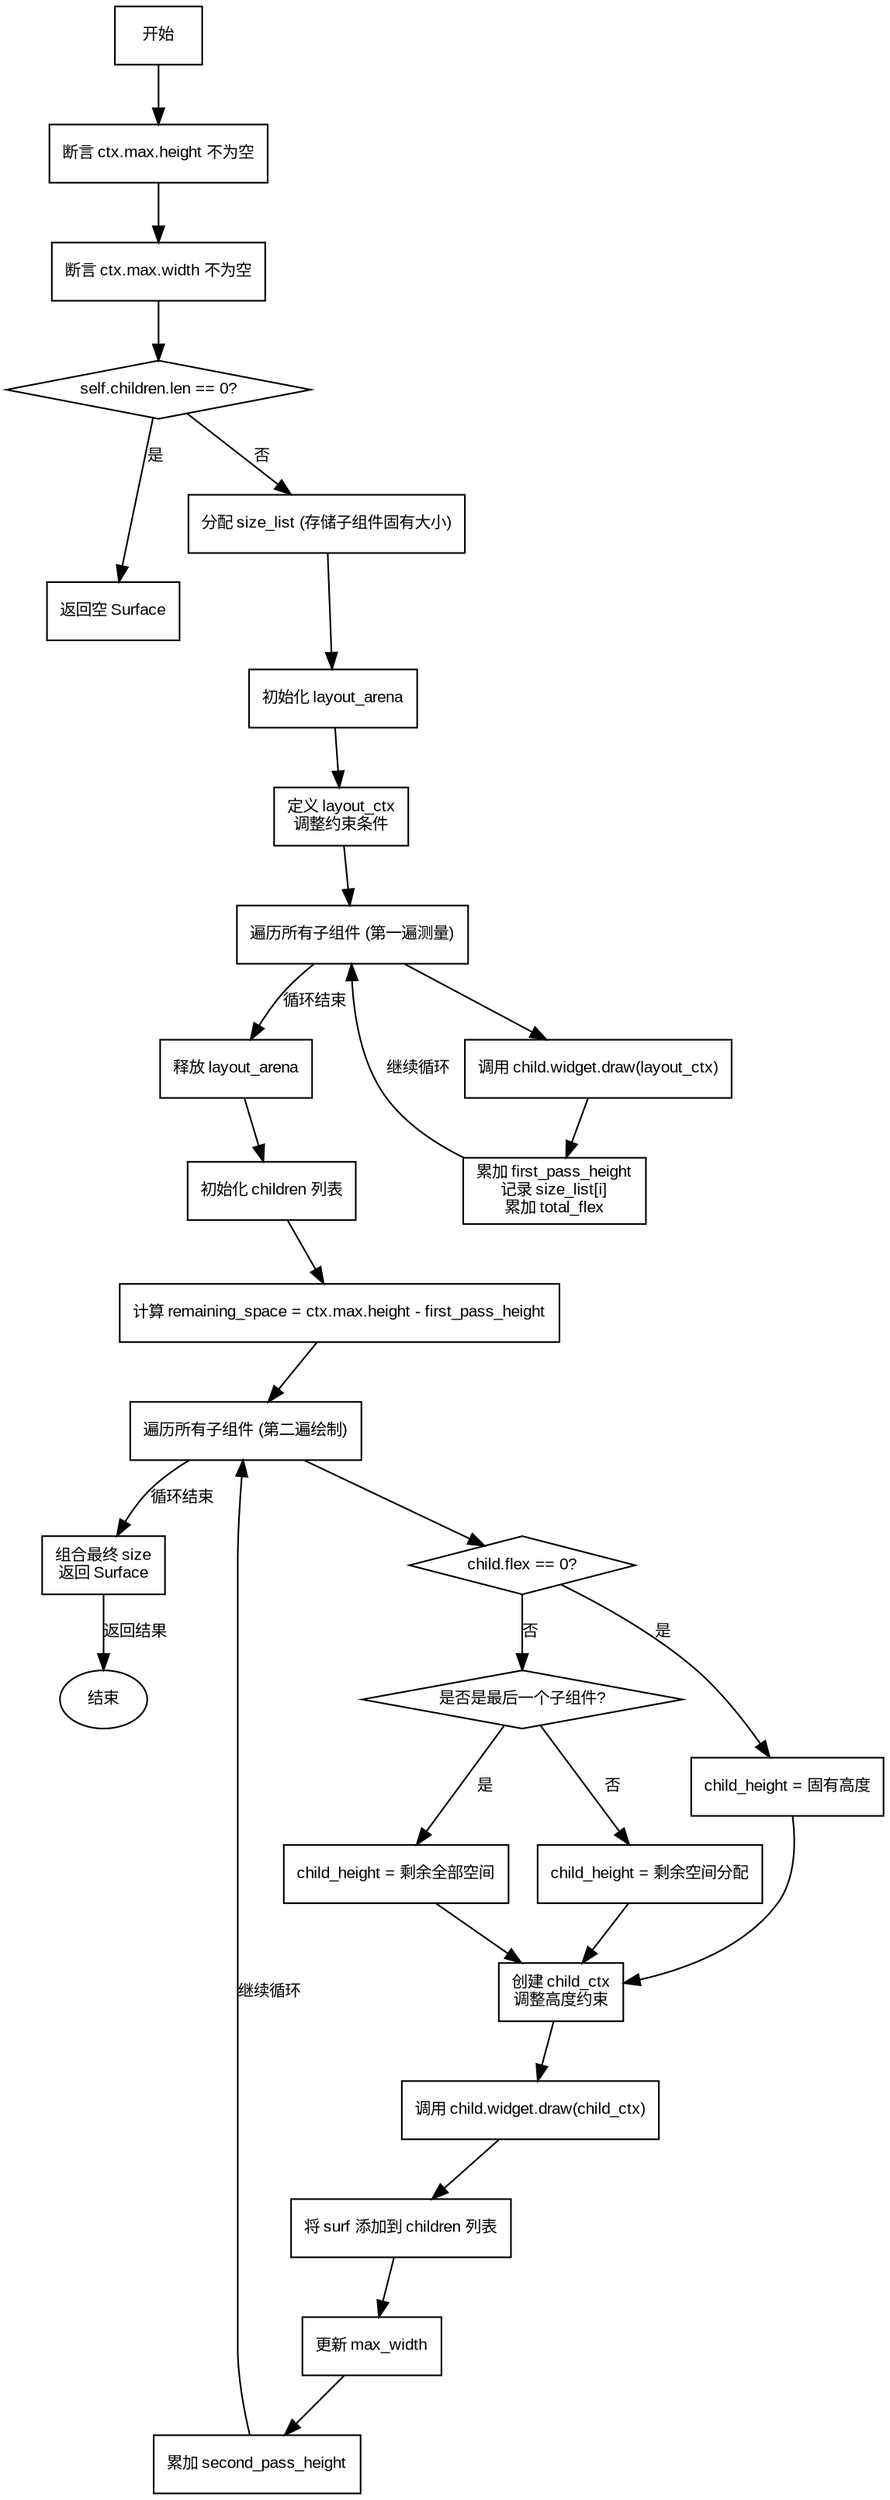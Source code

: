 
digraph Flowchart {
    node [shape=rectangle, fontname="Arial", fontsize=10];
    edge [fontname="Arial", fontsize=10];

    start [label="开始"];
    assert1 [label="断言 ctx.max.height 不为空"];
    assert2 [label="断言 ctx.max.width 不为空"];
    check_children [label="self.children.len == 0?" shape=diamond];
    return_empty [label="返回空 Surface"];
    alloc_size_list [label="分配 size_list (存储子组件固有大小)"];
    init_layout_arena [label="初始化 layout_arena"];
    define_layout_ctx [label="定义 layout_ctx\n调整约束条件"];
    first_loop_start [label="遍历所有子组件 (第一遍测量)"];
    get_surf [label="调用 child.widget.draw(layout_ctx)"];
    update_first_pass [label="累加 first_pass_height\n记录 size_list[i]\n累加 total_flex"];
    deinit_arena [label="释放 layout_arena"];
    init_children_list [label="初始化 children 列表"];
    calc_remaining_space [label="计算 remaining_space = ctx.max.height - first_pass_height"];
    second_loop_start [label="遍历所有子组件 (第二遍绘制)"];
    check_flex [label="child.flex == 0?" shape=diamond];
    check_last_child [label="是否是最后一个子组件?" shape=diamond];
    set_child_height [label="child_height = 剩余空间分配"];
    set_inherent_height [label="child_height = 固有高度"];
    last_child_height [label="child_height = 剩余全部空间"];
    create_child_ctx [label="创建 child_ctx\n调整高度约束"];
    draw_child [label="调用 child.widget.draw(child_ctx)"];
    append_child [label="将 surf 添加到 children 列表"];
    update_max_width [label="更新 max_width"];
    update_second_pass [label="累加 second_pass_height"];
    combine_results [label="组合最终 size\n返回 Surface"];

    start -> assert1;
    assert1 -> assert2;
    assert2 -> check_children;
    check_children -> return_empty [label="是"];
    check_children -> alloc_size_list [label="否"];
    alloc_size_list -> init_layout_arena;
    init_layout_arena -> define_layout_ctx;
    define_layout_ctx -> first_loop_start;

    first_loop_start -> get_surf;
    get_surf -> update_first_pass;
    update_first_pass -> first_loop_start [label="继续循环"];
    first_loop_start -> deinit_arena [label="循环结束"];

    deinit_arena -> init_children_list;
    init_children_list -> calc_remaining_space;
    calc_remaining_space -> second_loop_start;

    second_loop_start -> check_flex;
    check_flex -> set_inherent_height [label="是"];
    check_flex -> check_last_child [label="否"];
    check_last_child -> last_child_height [label="是"];
    check_last_child -> set_child_height [label="否"];
    set_child_height -> create_child_ctx;
    set_inherent_height -> create_child_ctx;
    last_child_height -> create_child_ctx;

    create_child_ctx -> draw_child;
    draw_child -> append_child;
    append_child -> update_max_width;
    update_max_width -> update_second_pass;
    update_second_pass -> second_loop_start [label="继续循环"];
    second_loop_start -> combine_results [label="循环结束"];

    return_empty -> combine_results [style=invis]; // 保持结构连贯
    combine_results -> end [label="返回结果"];
    end [shape=oval, label="结束"];
}
